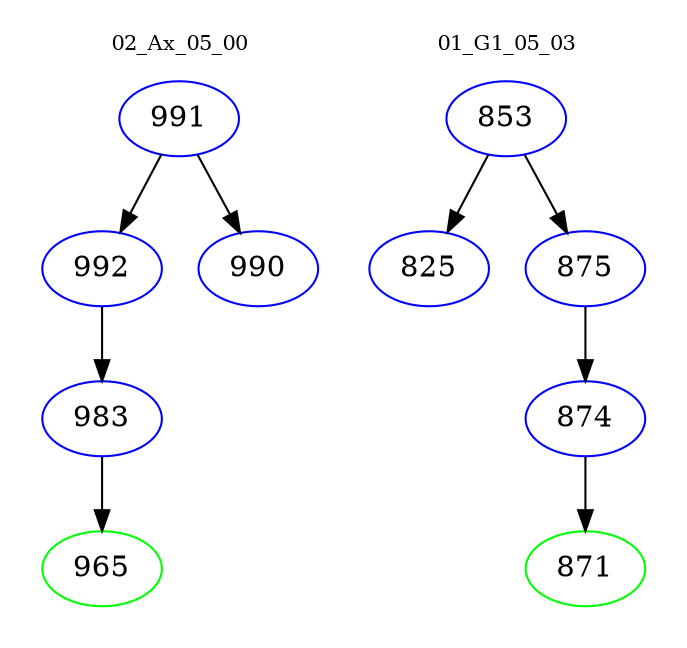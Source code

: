 digraph{
subgraph cluster_0 {
color = white
label = "02_Ax_05_00";
fontsize=10;
T0_991 [label="991", color="blue"]
T0_991 -> T0_992 [color="black"]
T0_992 [label="992", color="blue"]
T0_992 -> T0_983 [color="black"]
T0_983 [label="983", color="blue"]
T0_983 -> T0_965 [color="black"]
T0_965 [label="965", color="green"]
T0_991 -> T0_990 [color="black"]
T0_990 [label="990", color="blue"]
}
subgraph cluster_1 {
color = white
label = "01_G1_05_03";
fontsize=10;
T1_853 [label="853", color="blue"]
T1_853 -> T1_825 [color="black"]
T1_825 [label="825", color="blue"]
T1_853 -> T1_875 [color="black"]
T1_875 [label="875", color="blue"]
T1_875 -> T1_874 [color="black"]
T1_874 [label="874", color="blue"]
T1_874 -> T1_871 [color="black"]
T1_871 [label="871", color="green"]
}
}
